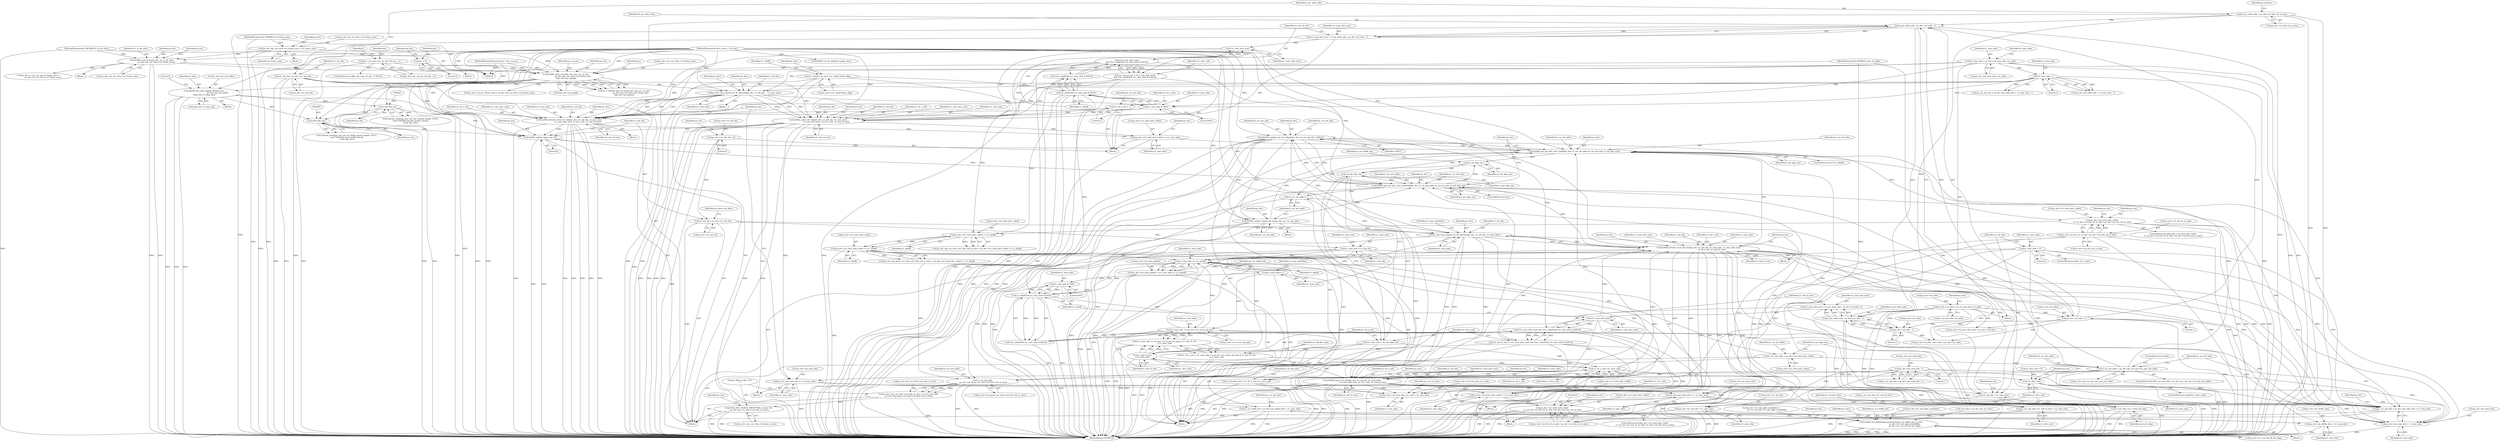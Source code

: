 digraph "0_Android_cc676ebd95247646e67907ccab150fb77a847335_0@API" {
"1001127" [label="(Call,ih264d_update_nnz_for_skipmb(ps_dec, ps_cur_mb_info, CAVLC))"];
"1001056" [label="(Call,ih264d_get_mb_info_cavlc_mbaff(ps_dec, i2_cur_mb_addr, ps_cur_mb_info, i2_mb_skip_run))"];
"1001252" [label="(Call,ih264d_decode_recon_tfr_nmb(ps_dec, u1_mb_idx, u1_num_mbs, u1_num_mbs_next,\n                                            u1_tfr_n_mb, u1_end_of_row))"];
"1001214" [label="(Call,ps_dec->pf_mvpred_ref_tfr_nby2mb(ps_dec, u1_mb_idx, u1_num_mbs))"];
"1001155" [label="(Call,ih264d_update_mbaff_left_nnz(ps_dec, ps_cur_mb_info))"];
"1001127" [label="(Call,ih264d_update_nnz_for_skipmb(ps_dec, ps_cur_mb_info, CAVLC))"];
"1001062" [label="(Call,ih264d_get_mb_info_cavlc_nonmbaff(ps_dec, i2_cur_mb_addr, ps_cur_mb_info, i2_mb_skip_run))"];
"1001238" [label="(Call,ih264d_parse_tfr_nmb(ps_dec, u1_mb_idx, u1_num_mbs,\n                                     u1_num_mbs_next, u1_tfr_n_mb, u1_end_of_row))"];
"1000130" [label="(MethodParameterIn,dec_struct_t * ps_dec)"];
"1001178" [label="(Call,!u1_num_mbs_next)"];
"1001166" [label="(Call,u1_num_mbs_next = i2_pic_wdin_mbs - ps_dec->u2_mbx - 1)"];
"1001168" [label="(Call,i2_pic_wdin_mbs - ps_dec->u2_mbx - 1)"];
"1000625" [label="(Call,i2_pic_wdin_mbs - ps_dec->u2_mbx - 1)"];
"1000150" [label="(Call,i2_pic_wdin_mbs = ps_dec->u2_frm_wd_in_mbs)"];
"1000627" [label="(Call,ps_dec->u2_mbx - 1)"];
"1000566" [label="(Call,ps_dec->u2_mbx = ps_cur_mb_info->u2_mbx)"];
"1001170" [label="(Call,ps_dec->u2_mbx - 1)"];
"1001203" [label="(Call,u1_tfr_n_mb || u1_slice_end)"];
"1001190" [label="(Call,u1_tfr_n_mb = (u1_num_mbs == ps_dec->u1_recon_mb_grp) || u1_end_of_row\n || u1_slice_end)"];
"1001192" [label="(Call,(u1_num_mbs == ps_dec->u1_recon_mb_grp) || u1_end_of_row\n || u1_slice_end)"];
"1001193" [label="(Call,u1_num_mbs == ps_dec->u1_recon_mb_grp)"];
"1001183" [label="(Call,u1_num_mbs & 0x01)"];
"1001160" [label="(Call,u1_num_mbs++)"];
"1001029" [label="(Call,u1_num_mbs >> u1_mbaff)"];
"1000971" [label="(Call,u1_num_mbs = u1_mb_idx)"];
"1000961" [label="(Call,u1_mb_idx = ps_dec->u1_mb_idx)"];
"1000685" [label="(Call,ps_dec->u1_mb_idx = 0)"];
"1001266" [label="(Call,u1_num_mbs = 0)"];
"1001181" [label="(Call,u1_mbaff && (u1_num_mbs & 0x01))"];
"1000638" [label="(Call,u1_mbaff && (u1_num_mbs & 0x01))"];
"1000189" [label="(Call,u1_mbaff = ps_slice->u1_mbaff_frame_flag)"];
"1000640" [label="(Call,u1_num_mbs & 0x01)"];
"1000515" [label="(Call,u1_num_mbs = ps_dec->u4_num_mbs_cur_nmb)"];
"1000612" [label="(Call,ps_dec->pf_mvpred_ref_tfr_nby2mb(ps_dec, u1_mb_idx,    u1_num_mbs))"];
"1000141" [label="(Call,u1_mb_idx = ps_dec->u1_mb_idx)"];
"1000529" [label="(Call,u1_num_mbs - 1)"];
"1000875" [label="(Call,ps_dec->u2_total_mbs_coded << u1_mbaff)"];
"1000835" [label="(Call,ps_dec->u2_total_mbs_coded << u1_mbaff)"];
"1000696" [label="(Call,ps_dec->u2_total_mbs_coded\n >= ps_dec->u2_frm_ht_in_mbs * ps_dec->u2_frm_wd_in_mbs)"];
"1000680" [label="(Call,ps_dec->u2_total_mbs_coded += u1_num_mbs)"];
"1000673" [label="(Call,ih264d_decode_recon_tfr_nmb(ps_dec, u1_mb_idx, u1_num_mbs,\n                            u1_num_mbs_next, u1_tfr_n_mb, u1_end_of_row))"];
"1000635" [label="(Call,!u1_num_mbs_next)"];
"1000623" [label="(Call,u1_num_mbs_next = i2_pic_wdin_mbs - ps_dec->u2_mbx - 1)"];
"1000646" [label="(Call,u1_tfr_n_mb = 1)"];
"1000632" [label="(Call,u1_end_of_row = (!u1_num_mbs_next)\n && (!(u1_mbaff && (u1_num_mbs & 0x01))))"];
"1000634" [label="(Call,(!u1_num_mbs_next)\n && (!(u1_mbaff && (u1_num_mbs & 0x01))))"];
"1000637" [label="(Call,!(u1_mbaff && (u1_num_mbs & 0x01)))"];
"1000659" [label="(Call,ih264d_parse_tfr_nmb(ps_dec, u1_mb_idx, u1_num_mbs,\n                            u1_num_mbs_next, u1_tfr_n_mb, u1_end_of_row))"];
"1000700" [label="(Call,ps_dec->u2_frm_ht_in_mbs * ps_dec->u2_frm_wd_in_mbs)"];
"1001198" [label="(Call,u1_end_of_row\n || u1_slice_end)"];
"1001175" [label="(Call,u1_end_of_row = (!u1_num_mbs_next) && (!(u1_mbaff && (u1_num_mbs & 0x01))))"];
"1001177" [label="(Call,(!u1_num_mbs_next) && (!(u1_mbaff && (u1_num_mbs & 0x01))))"];
"1001180" [label="(Call,!(u1_mbaff && (u1_num_mbs & 0x01)))"];
"1001186" [label="(Call,u1_slice_end = !i2_mb_skip_run)"];
"1001188" [label="(Call,!i2_mb_skip_run)"];
"1001143" [label="(Call,i2_mb_skip_run--)"];
"1000958" [label="(Call,ih264d_update_qp(ps_dec, 0))"];
"1000385" [label="(Call,ih264d_get_next_display_field(ps_dec,\n                                              ps_dec->ps_out_buffer,\n &(ps_dec->s_disp_op)))"];
"1000346" [label="(Call,ih264d_start_of_pic(ps_dec, poc, ps_cur_poc,\n                        ps_dec->ps_cur_slice->u2_frame_num,\n &ps_dec->ps_pps[j]))"];
"1000234" [label="(Call,ih264d_end_of_pic(ps_dec, u1_is_idr_slice,\n                ps_dec->ps_cur_slice->u2_frame_num))"];
"1000132" [label="(MethodParameterIn,UWORD8 u1_is_idr_slice)"];
"1000221" [label="(Call,ps_dec->ps_cur_slice->u2_frame_num = u2_frame_num)"];
"1000133" [label="(MethodParameterIn,UWORD16 u2_frame_num)"];
"1000288" [label="(Call,poc = ps_dec->ps_cur_pic->i4_poc + 2)"];
"1000257" [label="(Call,poc = 0)"];
"1000134" [label="(MethodParameterIn,pocstruct_t *ps_cur_poc)"];
"1000440" [label="(Call,(void *)ps_dec)"];
"1000484" [label="(Call,(void *)ps_dec)"];
"1001000" [label="(Call,i2_cur_mb_addr > ps_dec->ps_cur_sps->u2_max_mb_addr)"];
"1000986" [label="(Call,i2_cur_mb_addr = ps_dec->u2_total_mbs_coded)"];
"1001158" [label="(Call,i2_cur_mb_addr++)"];
"1001008" [label="(Call,ps_cur_mb_info = ps_dec->ps_nmb_info + u1_num_mbs)"];
"1001245" [label="(Call,ps_dec->ps_nmb_info +=  u1_num_mbs)"];
"1000666" [label="(Call,ps_dec->ps_nmb_info += u1_num_mbs)"];
"1000541" [label="(Call,ps_dec->ps_nmb_info - 1)"];
"1000991" [label="(Call,i2_mb_skip_run = num_mb_skip)"];
"1000131" [label="(MethodParameterIn,WORD32 num_mb_skip)"];
"1001269" [label="(Call,u1_mb_idx = u1_num_mbs)"];
"1000995" [label="(Call,!u1_slice_end)"];
"1001201" [label="(Call,u1_decode_nmb = u1_tfr_n_mb || u1_slice_end)"];
"1001206" [label="(Call,ps_cur_mb_info->u1_end_of_slice = u1_slice_end)"];
"1001010" [label="(Call,ps_dec->ps_nmb_info + u1_num_mbs)"];
"1001015" [label="(Call,ps_dec->u4_num_mbs_cur_nmb = u1_num_mbs)"];
"1001025" [label="(Call,ps_dec->u4_num_pmbair = (u1_num_mbs >> u1_mbaff))"];
"1001032" [label="(Call,ps_cur_deblk_mb = ps_dec->ps_deblk_mbn + u1_num_mbs)"];
"1001074" [label="(Call,ih264d_set_deblocking_parameters(ps_cur_deblk_mb, ps_slice,\n                                             ps_dec->u1_mb_ngbr_availablity,\n                                             ps_dec->u1_cur_mb_fld_dec_flag))"];
"1001034" [label="(Call,ps_dec->ps_deblk_mbn + u1_num_mbs)"];
"1001259" [label="(Call,ps_dec->u2_total_mbs_coded += u1_num_mbs)"];
"1001331" [label="(Call,ps_dec->u2_total_mbs_coded\n >= ps_dec->u2_frm_ht_in_mbs * ps_dec->u2_frm_wd_in_mbs)"];
"1001272" [label="(Call,ps_dec->u1_mb_idx = u1_num_mbs)"];
"1001288" [label="(Call,i2_cur_mb_addr\n - ps_dec->ps_parse_cur_slice->u4_first_mb_in_slice)"];
"1001282" [label="(Call,ps_dec->ps_cur_slice->u4_mbs_in_slice = i2_cur_mb_addr\n - ps_dec->ps_parse_cur_slice->u4_first_mb_in_slice)"];
"1001295" [label="(Call,H264_DEC_DEBUG_PRINT(\"Mbs in slice: %d\n\", ps_dec->ps_cur_slice->u4_mbs_in_slice))"];
"1000396" [label="(Literal,0)"];
"1000624" [label="(Identifier,u1_num_mbs_next)"];
"1000484" [label="(Call,(void *)ps_dec)"];
"1000142" [label="(Identifier,u1_mb_idx)"];
"1001187" [label="(Identifier,u1_slice_end)"];
"1000613" [label="(Identifier,ps_dec)"];
"1000692" [label="(Identifier,ps_dec)"];
"1001167" [label="(Identifier,u1_num_mbs_next)"];
"1000614" [label="(Identifier,u1_mb_idx)"];
"1001269" [label="(Call,u1_mb_idx = u1_num_mbs)"];
"1001332" [label="(Call,ps_dec->u2_total_mbs_coded)"];
"1001064" [label="(Identifier,i2_cur_mb_addr)"];
"1000875" [label="(Call,ps_dec->u2_total_mbs_coded << u1_mbaff)"];
"1001191" [label="(Identifier,u1_tfr_n_mb)"];
"1001033" [label="(Identifier,ps_cur_deblk_mb)"];
"1001271" [label="(Identifier,u1_num_mbs)"];
"1000719" [label="(Call,ps_dec->i2_prev_slice_mbx = ps_dec->u2_mbx)"];
"1000696" [label="(Call,ps_dec->u2_total_mbs_coded\n >= ps_dec->u2_frm_ht_in_mbs * ps_dec->u2_frm_wd_in_mbs)"];
"1001034" [label="(Call,ps_dec->ps_deblk_mbn + u1_num_mbs)"];
"1000514" [label="(Block,)"];
"1001253" [label="(Identifier,ps_dec)"];
"1001009" [label="(Identifier,ps_cur_mb_info)"];
"1001246" [label="(Call,ps_dec->ps_nmb_info)"];
"1001007" [label="(ControlStructure,break;)"];
"1001350" [label="(MethodReturn,WORD32)"];
"1001296" [label="(Literal,\"Mbs in slice: %d\n\")"];
"1000674" [label="(Identifier,ps_dec)"];
"1000717" [label="(Identifier,ps_dec)"];
"1000633" [label="(Identifier,u1_end_of_row)"];
"1000263" [label="(Identifier,ps_dec)"];
"1000678" [label="(Identifier,u1_tfr_n_mb)"];
"1001060" [label="(Identifier,i2_mb_skip_run)"];
"1001127" [label="(Call,ih264d_update_nnz_for_skipmb(ps_dec, ps_cur_mb_info, CAVLC))"];
"1001258" [label="(Identifier,u1_end_of_row)"];
"1001171" [label="(Call,ps_dec->u2_mbx)"];
"1001130" [label="(Identifier,CAVLC)"];
"1000695" [label="(ControlStructure,if(ps_dec->u2_total_mbs_coded\n >= ps_dec->u2_frm_ht_in_mbs * ps_dec->u2_frm_wd_in_mbs))"];
"1001244" [label="(Identifier,u1_end_of_row)"];
"1001266" [label="(Call,u1_num_mbs = 0)"];
"1001169" [label="(Identifier,i2_pic_wdin_mbs)"];
"1001054" [label="(ControlStructure,if (u1_mbaff))"];
"1000253" [label="(Block,)"];
"1000151" [label="(Identifier,i2_pic_wdin_mbs)"];
"1001143" [label="(Call,i2_mb_skip_run--)"];
"1001160" [label="(Call,u1_num_mbs++)"];
"1001349" [label="(Literal,0)"];
"1001256" [label="(Identifier,u1_num_mbs_next)"];
"1001032" [label="(Call,ps_cur_deblk_mb = ps_dec->ps_deblk_mbn + u1_num_mbs)"];
"1001240" [label="(Identifier,u1_mb_idx)"];
"1000642" [label="(Literal,0x01)"];
"1001010" [label="(Call,ps_dec->ps_nmb_info + u1_num_mbs)"];
"1000664" [label="(Identifier,u1_tfr_n_mb)"];
"1000611" [label="(Block,)"];
"1000701" [label="(Call,ps_dec->u2_frm_ht_in_mbs)"];
"1000529" [label="(Call,u1_num_mbs - 1)"];
"1001002" [label="(Call,ps_dec->ps_cur_sps->u2_max_mb_addr)"];
"1000681" [label="(Call,ps_dec->u2_total_mbs_coded)"];
"1000869" [label="(Call,ps_dec->ps_parse_cur_slice->u4_first_mb_in_slice = ps_dec->u2_total_mbs_coded << u1_mbaff)"];
"1000200" [label="(Identifier,ps_dec)"];
"1000667" [label="(Call,ps_dec->ps_nmb_info)"];
"1000348" [label="(Identifier,poc)"];
"1001289" [label="(Identifier,i2_cur_mb_addr)"];
"1001170" [label="(Call,ps_dec->u2_mbx - 1)"];
"1001268" [label="(Literal,0)"];
"1001175" [label="(Call,u1_end_of_row = (!u1_num_mbs_next) && (!(u1_mbaff && (u1_num_mbs & 0x01))))"];
"1000355" [label="(Call,&ps_dec->ps_pps[j])"];
"1001276" [label="(Identifier,u1_num_mbs)"];
"1000632" [label="(Call,u1_end_of_row = (!u1_num_mbs_next)\n && (!(u1_mbaff && (u1_num_mbs & 0x01))))"];
"1000290" [label="(Call,ps_dec->ps_cur_pic->i4_poc + 2)"];
"1001080" [label="(Call,ps_dec->u1_cur_mb_fld_dec_flag)"];
"1001029" [label="(Call,u1_num_mbs >> u1_mbaff)"];
"1000663" [label="(Identifier,u1_num_mbs_next)"];
"1000523" [label="(Call,ps_cur_mb_info = ps_dec->ps_nmb_info + u1_num_mbs - 1)"];
"1001168" [label="(Call,i2_pic_wdin_mbs - ps_dec->u2_mbx - 1)"];
"1001144" [label="(Identifier,i2_mb_skip_run)"];
"1001252" [label="(Call,ih264d_decode_recon_tfr_nmb(ps_dec, u1_mb_idx, u1_num_mbs, u1_num_mbs_next,\n                                            u1_tfr_n_mb, u1_end_of_row))"];
"1000677" [label="(Identifier,u1_num_mbs_next)"];
"1000521" [label="(Identifier,u1_num_mbs)"];
"1000130" [label="(MethodParameterIn,dec_struct_t * ps_dec)"];
"1000159" [label="(Identifier,ps_bitstrm)"];
"1001263" [label="(Identifier,u1_num_mbs)"];
"1000836" [label="(Call,ps_dec->u2_total_mbs_coded)"];
"1000640" [label="(Call,u1_num_mbs & 0x01)"];
"1000637" [label="(Call,!(u1_mbaff && (u1_num_mbs & 0x01)))"];
"1001242" [label="(Identifier,u1_num_mbs_next)"];
"1000687" [label="(Identifier,ps_dec)"];
"1001063" [label="(Identifier,ps_dec)"];
"1000570" [label="(Call,ps_cur_mb_info->u2_mbx)"];
"1001176" [label="(Identifier,u1_end_of_row)"];
"1000386" [label="(Identifier,ps_dec)"];
"1001014" [label="(Identifier,u1_num_mbs)"];
"1000541" [label="(Call,ps_dec->ps_nmb_info - 1)"];
"1000257" [label="(Call,poc = 0)"];
"1001188" [label="(Call,!i2_mb_skip_run)"];
"1001177" [label="(Call,(!u1_num_mbs_next) && (!(u1_mbaff && (u1_num_mbs & 0x01))))"];
"1001066" [label="(Identifier,i2_mb_skip_run)"];
"1000638" [label="(Call,u1_mbaff && (u1_num_mbs & 0x01))"];
"1000646" [label="(Call,u1_tfr_n_mb = 1)"];
"1001214" [label="(Call,ps_dec->pf_mvpred_ref_tfr_nby2mb(ps_dec, u1_mb_idx, u1_num_mbs))"];
"1000189" [label="(Call,u1_mbaff = ps_slice->u1_mbaff_frame_flag)"];
"1000567" [label="(Call,ps_dec->u2_mbx)"];
"1001041" [label="(Identifier,ps_cur_mb_info)"];
"1001304" [label="(Identifier,ps_dec)"];
"1000684" [label="(Identifier,u1_num_mbs)"];
"1001200" [label="(Identifier,u1_slice_end)"];
"1000515" [label="(Call,u1_num_mbs = ps_dec->u4_num_mbs_cur_nmb)"];
"1001201" [label="(Call,u1_decode_nmb = u1_tfr_n_mb || u1_slice_end)"];
"1001194" [label="(Identifier,u1_num_mbs)"];
"1000975" [label="(Identifier,u1_slice_end)"];
"1000350" [label="(Call,ps_dec->ps_cur_slice->u2_frame_num)"];
"1000344" [label="(Call,ret = ih264d_start_of_pic(ps_dec, poc, ps_cur_poc,\n                        ps_dec->ps_cur_slice->u2_frame_num,\n &ps_dec->ps_pps[j]))"];
"1000141" [label="(Call,u1_mb_idx = ps_dec->u1_mb_idx)"];
"1001270" [label="(Identifier,u1_mb_idx)"];
"1001189" [label="(Identifier,i2_mb_skip_run)"];
"1000673" [label="(Call,ih264d_decode_recon_tfr_nmb(ps_dec, u1_mb_idx, u1_num_mbs,\n                            u1_num_mbs_next, u1_tfr_n_mb, u1_end_of_row))"];
"1001163" [label="(Identifier,u1_num_mbsNby2)"];
"1001249" [label="(Identifier,u1_num_mbs)"];
"1000346" [label="(Call,ih264d_start_of_pic(ps_dec, poc, ps_cur_poc,\n                        ps_dec->ps_cur_slice->u2_frame_num,\n &ps_dec->ps_pps[j]))"];
"1001158" [label="(Call,i2_cur_mb_addr++)"];
"1000960" [label="(Literal,0)"];
"1001190" [label="(Call,u1_tfr_n_mb = (u1_num_mbs == ps_dec->u1_recon_mb_grp) || u1_end_of_row\n || u1_slice_end)"];
"1000999" [label="(ControlStructure,if(i2_cur_mb_addr > ps_dec->ps_cur_sps->u2_max_mb_addr))"];
"1000670" [label="(Identifier,u1_num_mbs)"];
"1000685" [label="(Call,ps_dec->u1_mb_idx = 0)"];
"1000134" [label="(MethodParameterIn,pocstruct_t *ps_cur_poc)"];
"1000298" [label="(Identifier,j)"];
"1000220" [label="(Block,)"];
"1000639" [label="(Identifier,u1_mbaff)"];
"1000575" [label="(Identifier,ps_dec)"];
"1001129" [label="(Identifier,ps_cur_mb_info)"];
"1000132" [label="(MethodParameterIn,UWORD8 u1_is_idr_slice)"];
"1000662" [label="(Identifier,u1_num_mbs)"];
"1001316" [label="(Call,ps_dec->i2_prev_slice_mbx = ps_dec->u2_mbx)"];
"1000191" [label="(Call,ps_slice->u1_mbaff_frame_flag)"];
"1001179" [label="(Identifier,u1_num_mbs_next)"];
"1001022" [label="(Identifier,ps_cur_mb_info)"];
"1001159" [label="(Identifier,i2_cur_mb_addr)"];
"1000994" [label="(ControlStructure,while(!u1_slice_end))"];
"1000237" [label="(Call,ps_dec->ps_cur_slice->u2_frame_num)"];
"1000993" [label="(Identifier,num_mb_skip)"];
"1000704" [label="(Call,ps_dec->u2_frm_wd_in_mbs)"];
"1000545" [label="(Literal,1)"];
"1000660" [label="(Identifier,ps_dec)"];
"1000349" [label="(Identifier,ps_cur_poc)"];
"1001237" [label="(Block,)"];
"1001185" [label="(Literal,0x01)"];
"1000231" [label="(Identifier,ps_dec)"];
"1000995" [label="(Call,!u1_slice_end)"];
"1000390" [label="(Call,&(ps_dec->s_disp_op))"];
"1001330" [label="(ControlStructure,if(ps_dec->u2_total_mbs_coded\n >= ps_dec->u2_frm_ht_in_mbs * ps_dec->u2_frm_wd_in_mbs))"];
"1000476" [label="(Call,ithread_create(ps_dec->pv_bs_deblk_thread_handle, NULL,\n (void *)ih264d_recon_deblk_thread,\n (void *)ps_dec))"];
"1000190" [label="(Identifier,u1_mbaff)"];
"1001059" [label="(Identifier,ps_cur_mb_info)"];
"1001254" [label="(Identifier,u1_mb_idx)"];
"1000618" [label="(Identifier,ps_dec)"];
"1001161" [label="(Identifier,u1_num_mbs)"];
"1001058" [label="(Identifier,i2_cur_mb_addr)"];
"1000628" [label="(Call,ps_dec->u2_mbx)"];
"1001183" [label="(Call,u1_num_mbs & 0x01)"];
"1000131" [label="(MethodParameterIn,WORD32 num_mb_skip)"];
"1001157" [label="(Identifier,ps_cur_mb_info)"];
"1000651" [label="(Identifier,ps_cur_mb_info)"];
"1000986" [label="(Call,i2_cur_mb_addr = ps_dec->u2_total_mbs_coded)"];
"1001265" [label="(Identifier,u1_tfr_n_mb)"];
"1001247" [label="(Identifier,ps_dec)"];
"1001035" [label="(Call,ps_dec->ps_deblk_mbn)"];
"1000288" [label="(Call,poc = ps_dec->ps_cur_pic->i4_poc + 2)"];
"1001215" [label="(Identifier,ps_dec)"];
"1001208" [label="(Identifier,ps_cur_mb_info)"];
"1000686" [label="(Call,ps_dec->u1_mb_idx)"];
"1000676" [label="(Identifier,u1_num_mbs)"];
"1001181" [label="(Call,u1_mbaff && (u1_num_mbs & 0x01))"];
"1000641" [label="(Identifier,u1_num_mbs)"];
"1000668" [label="(Identifier,ps_dec)"];
"1000282" [label="(ControlStructure,if(ps_dec->ps_cur_pic != NULL))"];
"1001283" [label="(Call,ps_dec->ps_cur_slice->u4_mbs_in_slice)"];
"1001073" [label="(Block,)"];
"1000839" [label="(Identifier,u1_mbaff)"];
"1000879" [label="(Identifier,u1_mbaff)"];
"1000258" [label="(Identifier,poc)"];
"1000150" [label="(Call,i2_pic_wdin_mbs = ps_dec->u2_frm_wd_in_mbs)"];
"1000967" [label="(Identifier,ps_parse_mb_data)"];
"1001065" [label="(Identifier,ps_cur_mb_info)"];
"1000992" [label="(Identifier,i2_mb_skip_run)"];
"1001017" [label="(Identifier,ps_dec)"];
"1001192" [label="(Call,(u1_num_mbs == ps_dec->u1_recon_mb_grp) || u1_end_of_row\n || u1_slice_end)"];
"1000486" [label="(Identifier,ps_dec)"];
"1001016" [label="(Call,ps_dec->u4_num_mbs_cur_nmb)"];
"1001085" [label="(Identifier,ps_dec)"];
"1000236" [label="(Identifier,u1_is_idr_slice)"];
"1000971" [label="(Call,u1_num_mbs = u1_mb_idx)"];
"1000385" [label="(Call,ih264d_get_next_display_field(ps_dec,\n                                              ps_dec->ps_out_buffer,\n &(ps_dec->s_disp_op)))"];
"1000963" [label="(Call,ps_dec->u1_mb_idx)"];
"1000661" [label="(Identifier,u1_mb_idx)"];
"1001216" [label="(Identifier,u1_mb_idx)"];
"1000516" [label="(Identifier,u1_num_mbs)"];
"1001203" [label="(Call,u1_tfr_n_mb || u1_slice_end)"];
"1001074" [label="(Call,ih264d_set_deblocking_parameters(ps_cur_deblk_mb, ps_slice,\n                                             ps_dec->u1_mb_ngbr_availablity,\n                                             ps_dec->u1_cur_mb_fld_dec_flag))"];
"1001259" [label="(Call,ps_dec->u2_total_mbs_coded += u1_num_mbs)"];
"1001062" [label="(Call,ih264d_get_mb_info_cavlc_nonmbaff(ps_dec, i2_cur_mb_addr, ps_cur_mb_info, i2_mb_skip_run))"];
"1001261" [label="(Identifier,ps_dec)"];
"1001206" [label="(Call,ps_cur_mb_info->u1_end_of_slice = u1_slice_end)"];
"1001015" [label="(Call,ps_dec->u4_num_mbs_cur_nmb = u1_num_mbs)"];
"1001264" [label="(ControlStructure,if(u1_tfr_n_mb))"];
"1000991" [label="(Call,i2_mb_skip_run = num_mb_skip)"];
"1001008" [label="(Call,ps_cur_mb_info = ps_dec->ps_nmb_info + u1_num_mbs)"];
"1001207" [label="(Call,ps_cur_mb_info->u1_end_of_slice)"];
"1000961" [label="(Call,u1_mb_idx = ps_dec->u1_mb_idx)"];
"1001076" [label="(Identifier,ps_slice)"];
"1000234" [label="(Call,ih264d_end_of_pic(ps_dec, u1_is_idr_slice,\n                ps_dec->ps_cur_slice->u2_frame_num))"];
"1000988" [label="(Call,ps_dec->u2_total_mbs_coded)"];
"1000666" [label="(Call,ps_dec->ps_nmb_info += u1_num_mbs)"];
"1000635" [label="(Call,!u1_num_mbs_next)"];
"1001001" [label="(Identifier,i2_cur_mb_addr)"];
"1001182" [label="(Identifier,u1_mbaff)"];
"1001038" [label="(Identifier,u1_num_mbs)"];
"1000860" [label="(Call,ps_dec->u2_prv_frame_num = ps_dec->ps_cur_slice->u2_frame_num)"];
"1000634" [label="(Call,(!u1_num_mbs_next)\n && (!(u1_mbaff && (u1_num_mbs & 0x01))))"];
"1000387" [label="(Call,ps_dec->ps_out_buffer)"];
"1000539" [label="(Call,ps_cur_mb_info = ps_dec->ps_nmb_info - 1)"];
"1001166" [label="(Call,u1_num_mbs_next = i2_pic_wdin_mbs - ps_dec->u2_mbx - 1)"];
"1000598" [label="(Block,)"];
"1000973" [label="(Identifier,u1_mb_idx)"];
"1001345" [label="(Identifier,ps_dec)"];
"1000835" [label="(Call,ps_dec->u2_total_mbs_coded << u1_mbaff)"];
"1000347" [label="(Identifier,ps_dec)"];
"1001274" [label="(Identifier,ps_dec)"];
"1000530" [label="(Identifier,u1_num_mbs)"];
"1000648" [label="(Literal,1)"];
"1000665" [label="(Identifier,u1_end_of_row)"];
"1001030" [label="(Identifier,u1_num_mbs)"];
"1000659" [label="(Call,ih264d_parse_tfr_nmb(ps_dec, u1_mb_idx, u1_num_mbs,\n                            u1_num_mbs_next, u1_tfr_n_mb, u1_end_of_row))"];
"1000974" [label="(Call,u1_slice_end = 0)"];
"1000679" [label="(Identifier,u1_end_of_row)"];
"1000876" [label="(Call,ps_dec->u2_total_mbs_coded)"];
"1001331" [label="(Call,ps_dec->u2_total_mbs_coded\n >= ps_dec->u2_frm_ht_in_mbs * ps_dec->u2_frm_wd_in_mbs)"];
"1001156" [label="(Identifier,ps_dec)"];
"1001128" [label="(Identifier,ps_dec)"];
"1001241" [label="(Identifier,u1_num_mbs)"];
"1001198" [label="(Call,u1_end_of_row\n || u1_slice_end)"];
"1001297" [label="(Call,ps_dec->ps_cur_slice->u4_mbs_in_slice)"];
"1001180" [label="(Call,!(u1_mbaff && (u1_num_mbs & 0x01)))"];
"1000227" [label="(Identifier,u2_frame_num)"];
"1000136" [label="(Block,)"];
"1000440" [label="(Call,(void *)ps_dec)"];
"1000675" [label="(Identifier,u1_mb_idx)"];
"1000636" [label="(Identifier,u1_num_mbs_next)"];
"1000517" [label="(Call,ps_dec->u4_num_mbs_cur_nmb)"];
"1000133" [label="(MethodParameterIn,UWORD16 u2_frame_num)"];
"1001075" [label="(Identifier,ps_cur_deblk_mb)"];
"1001335" [label="(Call,ps_dec->u2_frm_ht_in_mbs * ps_dec->u2_frm_wd_in_mbs)"];
"1001219" [label="(Identifier,u1_num_mbsNby2)"];
"1001031" [label="(Identifier,u1_mbaff)"];
"1000996" [label="(Identifier,u1_slice_end)"];
"1001077" [label="(Call,ps_dec->u1_mb_ngbr_availablity)"];
"1000625" [label="(Call,i2_pic_wdin_mbs - ps_dec->u2_mbx - 1)"];
"1001000" [label="(Call,i2_cur_mb_addr > ps_dec->ps_cur_sps->u2_max_mb_addr)"];
"1001154" [label="(Block,)"];
"1000205" [label="(Call,ih264d_err_pic_dispbuf_mgr(ps_dec))"];
"1001243" [label="(Identifier,u1_tfr_n_mb)"];
"1001257" [label="(Identifier,u1_tfr_n_mb)"];
"1000697" [label="(Call,ps_dec->u2_total_mbs_coded)"];
"1000566" [label="(Call,ps_dec->u2_mbx = ps_cur_mb_info->u2_mbx)"];
"1000710" [label="(Identifier,ps_dec)"];
"1001193" [label="(Call,u1_num_mbs == ps_dec->u1_recon_mb_grp)"];
"1001204" [label="(Identifier,u1_tfr_n_mb)"];
"1000235" [label="(Identifier,ps_dec)"];
"1001011" [label="(Call,ps_dec->ps_nmb_info)"];
"1000672" [label="(Block,)"];
"1001295" [label="(Call,H264_DEC_DEBUG_PRINT(\"Mbs in slice: %d\n\", ps_dec->ps_cur_slice->u4_mbs_in_slice))"];
"1000959" [label="(Identifier,ps_dec)"];
"1001134" [label="(Identifier,ps_cur_mb_info)"];
"1000658" [label="(Block,)"];
"1000987" [label="(Identifier,i2_cur_mb_addr)"];
"1001147" [label="(Identifier,ps_cur_deblk_mb)"];
"1001026" [label="(Call,ps_dec->u4_num_pmbair)"];
"1000962" [label="(Identifier,u1_mb_idx)"];
"1000644" [label="(Identifier,u1_slice_end)"];
"1001025" [label="(Call,ps_dec->u4_num_pmbair = (u1_num_mbs >> u1_mbaff))"];
"1000615" [label="(Identifier,u1_num_mbs)"];
"1000700" [label="(Call,ps_dec->u2_frm_ht_in_mbs * ps_dec->u2_frm_wd_in_mbs)"];
"1001195" [label="(Call,ps_dec->u1_recon_mb_grp)"];
"1000259" [label="(Literal,0)"];
"1001272" [label="(Call,ps_dec->u1_mb_idx = u1_num_mbs)"];
"1001205" [label="(Identifier,u1_slice_end)"];
"1000242" [label="(Call,ps_dec->s_cur_pic_poc.u2_frame_num =\n                ps_dec->ps_cur_slice->u2_frame_num)"];
"1001282" [label="(Call,ps_dec->ps_cur_slice->u4_mbs_in_slice = i2_cur_mb_addr\n - ps_dec->ps_parse_cur_slice->u4_first_mb_in_slice)"];
"1001251" [label="(Block,)"];
"1000627" [label="(Call,ps_dec->u2_mbx - 1)"];
"1001279" [label="(Identifier,ps_dec)"];
"1000233" [label="(Block,)"];
"1000222" [label="(Call,ps_dec->ps_cur_slice->u2_frame_num)"];
"1001245" [label="(Call,ps_dec->ps_nmb_info +=  u1_num_mbs)"];
"1001057" [label="(Identifier,ps_dec)"];
"1000442" [label="(Identifier,ps_dec)"];
"1000542" [label="(Call,ps_dec->ps_nmb_info)"];
"1001210" [label="(Identifier,u1_slice_end)"];
"1000152" [label="(Call,ps_dec->u2_frm_wd_in_mbs)"];
"1001217" [label="(Identifier,u1_num_mbs)"];
"1001238" [label="(Call,ih264d_parse_tfr_nmb(ps_dec, u1_mb_idx, u1_num_mbs,\n                                     u1_num_mbs_next, u1_tfr_n_mb, u1_end_of_row))"];
"1001061" [label="(ControlStructure,else)"];
"1000612" [label="(Call,ps_dec->pf_mvpred_ref_tfr_nby2mb(ps_dec, u1_mb_idx,    u1_num_mbs))"];
"1000143" [label="(Call,ps_dec->u1_mb_idx)"];
"1000432" [label="(Call,ithread_create(ps_dec->pv_dec_thread_handle, NULL,\n (void *)ih264d_decode_picture_thread,\n (void *)ps_dec))"];
"1001260" [label="(Call,ps_dec->u2_total_mbs_coded)"];
"1000631" [label="(Literal,1)"];
"1000682" [label="(Identifier,ps_dec)"];
"1001199" [label="(Identifier,u1_end_of_row)"];
"1001174" [label="(Literal,1)"];
"1001155" [label="(Call,ih264d_update_mbaff_left_nnz(ps_dec, ps_cur_mb_info))"];
"1000972" [label="(Identifier,u1_num_mbs)"];
"1000829" [label="(Call,ps_dec->ps_cur_slice->u2_first_mb_in_slice = ps_dec->u2_total_mbs_coded << u1_mbaff)"];
"1001255" [label="(Identifier,u1_num_mbs)"];
"1000164" [label="(Call,* ps_slice = ps_dec->ps_cur_slice)"];
"1001273" [label="(Call,ps_dec->u1_mb_idx)"];
"1000626" [label="(Identifier,i2_pic_wdin_mbs)"];
"1001186" [label="(Call,u1_slice_end = !i2_mb_skip_run)"];
"1001239" [label="(Identifier,ps_dec)"];
"1000289" [label="(Identifier,poc)"];
"1000623" [label="(Call,u1_num_mbs_next = i2_pic_wdin_mbs - ps_dec->u2_mbx - 1)"];
"1001212" [label="(Identifier,u1_decode_nmb)"];
"1000997" [label="(Block,)"];
"1000531" [label="(Literal,1)"];
"1000680" [label="(Call,ps_dec->u2_total_mbs_coded += u1_num_mbs)"];
"1000384" [label="(Block,)"];
"1001178" [label="(Call,!u1_num_mbs_next)"];
"1001290" [label="(Call,ps_dec->ps_parse_cur_slice->u4_first_mb_in_slice)"];
"1001070" [label="(Identifier,ps_dec)"];
"1001288" [label="(Call,i2_cur_mb_addr\n - ps_dec->ps_parse_cur_slice->u4_first_mb_in_slice)"];
"1000958" [label="(Call,ih264d_update_qp(ps_dec, 0))"];
"1000525" [label="(Call,ps_dec->ps_nmb_info + u1_num_mbs - 1)"];
"1000647" [label="(Identifier,u1_tfr_n_mb)"];
"1000221" [label="(Call,ps_dec->ps_cur_slice->u2_frame_num = u2_frame_num)"];
"1000573" [label="(Call,ps_dec->u1_mb_ngbr_availablity =\n                    ps_cur_mb_info->u1_mb_ngbr_availablity)"];
"1000689" [label="(Literal,0)"];
"1001056" [label="(Call,ih264d_get_mb_info_cavlc_mbaff(ps_dec, i2_cur_mb_addr, ps_cur_mb_info, i2_mb_skip_run))"];
"1001019" [label="(Identifier,u1_num_mbs)"];
"1001213" [label="(Block,)"];
"1001184" [label="(Identifier,u1_num_mbs)"];
"1001267" [label="(Identifier,u1_num_mbs)"];
"1000245" [label="(Identifier,ps_dec)"];
"1001202" [label="(Identifier,u1_decode_nmb)"];
"1001127" -> "1000997"  [label="AST: "];
"1001127" -> "1001130"  [label="CFG: "];
"1001128" -> "1001127"  [label="AST: "];
"1001129" -> "1001127"  [label="AST: "];
"1001130" -> "1001127"  [label="AST: "];
"1001134" -> "1001127"  [label="CFG: "];
"1001127" -> "1001350"  [label="DDG: "];
"1001127" -> "1001350"  [label="DDG: "];
"1001127" -> "1001350"  [label="DDG: "];
"1001127" -> "1001350"  [label="DDG: "];
"1001127" -> "1001056"  [label="DDG: "];
"1001127" -> "1001062"  [label="DDG: "];
"1001056" -> "1001127"  [label="DDG: "];
"1001056" -> "1001127"  [label="DDG: "];
"1001062" -> "1001127"  [label="DDG: "];
"1001062" -> "1001127"  [label="DDG: "];
"1000130" -> "1001127"  [label="DDG: "];
"1001127" -> "1001155"  [label="DDG: "];
"1001127" -> "1001155"  [label="DDG: "];
"1001127" -> "1001214"  [label="DDG: "];
"1001056" -> "1001054"  [label="AST: "];
"1001056" -> "1001060"  [label="CFG: "];
"1001057" -> "1001056"  [label="AST: "];
"1001058" -> "1001056"  [label="AST: "];
"1001059" -> "1001056"  [label="AST: "];
"1001060" -> "1001056"  [label="AST: "];
"1001070" -> "1001056"  [label="CFG: "];
"1001056" -> "1001350"  [label="DDG: "];
"1001252" -> "1001056"  [label="DDG: "];
"1001155" -> "1001056"  [label="DDG: "];
"1001238" -> "1001056"  [label="DDG: "];
"1000958" -> "1001056"  [label="DDG: "];
"1000130" -> "1001056"  [label="DDG: "];
"1001000" -> "1001056"  [label="DDG: "];
"1001008" -> "1001056"  [label="DDG: "];
"1001188" -> "1001056"  [label="DDG: "];
"1000991" -> "1001056"  [label="DDG: "];
"1001056" -> "1001143"  [label="DDG: "];
"1001056" -> "1001158"  [label="DDG: "];
"1001252" -> "1001251"  [label="AST: "];
"1001252" -> "1001258"  [label="CFG: "];
"1001253" -> "1001252"  [label="AST: "];
"1001254" -> "1001252"  [label="AST: "];
"1001255" -> "1001252"  [label="AST: "];
"1001256" -> "1001252"  [label="AST: "];
"1001257" -> "1001252"  [label="AST: "];
"1001258" -> "1001252"  [label="AST: "];
"1001261" -> "1001252"  [label="CFG: "];
"1001252" -> "1001350"  [label="DDG: "];
"1001252" -> "1001350"  [label="DDG: "];
"1001252" -> "1001350"  [label="DDG: "];
"1001252" -> "1001350"  [label="DDG: "];
"1001252" -> "1001350"  [label="DDG: "];
"1001252" -> "1001008"  [label="DDG: "];
"1001252" -> "1001010"  [label="DDG: "];
"1001252" -> "1001015"  [label="DDG: "];
"1001252" -> "1001029"  [label="DDG: "];
"1001252" -> "1001062"  [label="DDG: "];
"1001214" -> "1001252"  [label="DDG: "];
"1001214" -> "1001252"  [label="DDG: "];
"1001214" -> "1001252"  [label="DDG: "];
"1000130" -> "1001252"  [label="DDG: "];
"1001178" -> "1001252"  [label="DDG: "];
"1001203" -> "1001252"  [label="DDG: "];
"1001198" -> "1001252"  [label="DDG: "];
"1001175" -> "1001252"  [label="DDG: "];
"1001252" -> "1001259"  [label="DDG: "];
"1001252" -> "1001269"  [label="DDG: "];
"1001252" -> "1001272"  [label="DDG: "];
"1001214" -> "1001213"  [label="AST: "];
"1001214" -> "1001217"  [label="CFG: "];
"1001215" -> "1001214"  [label="AST: "];
"1001216" -> "1001214"  [label="AST: "];
"1001217" -> "1001214"  [label="AST: "];
"1001219" -> "1001214"  [label="CFG: "];
"1001214" -> "1001350"  [label="DDG: "];
"1001155" -> "1001214"  [label="DDG: "];
"1000130" -> "1001214"  [label="DDG: "];
"1001269" -> "1001214"  [label="DDG: "];
"1000961" -> "1001214"  [label="DDG: "];
"1001193" -> "1001214"  [label="DDG: "];
"1001214" -> "1001238"  [label="DDG: "];
"1001214" -> "1001238"  [label="DDG: "];
"1001214" -> "1001238"  [label="DDG: "];
"1001155" -> "1001154"  [label="AST: "];
"1001155" -> "1001157"  [label="CFG: "];
"1001156" -> "1001155"  [label="AST: "];
"1001157" -> "1001155"  [label="AST: "];
"1001159" -> "1001155"  [label="CFG: "];
"1001155" -> "1001350"  [label="DDG: "];
"1001155" -> "1001350"  [label="DDG: "];
"1001155" -> "1001350"  [label="DDG: "];
"1001155" -> "1001062"  [label="DDG: "];
"1000130" -> "1001155"  [label="DDG: "];
"1001062" -> "1001061"  [label="AST: "];
"1001062" -> "1001066"  [label="CFG: "];
"1001063" -> "1001062"  [label="AST: "];
"1001064" -> "1001062"  [label="AST: "];
"1001065" -> "1001062"  [label="AST: "];
"1001066" -> "1001062"  [label="AST: "];
"1001070" -> "1001062"  [label="CFG: "];
"1001062" -> "1001350"  [label="DDG: "];
"1001238" -> "1001062"  [label="DDG: "];
"1000958" -> "1001062"  [label="DDG: "];
"1000130" -> "1001062"  [label="DDG: "];
"1001000" -> "1001062"  [label="DDG: "];
"1001008" -> "1001062"  [label="DDG: "];
"1001188" -> "1001062"  [label="DDG: "];
"1000991" -> "1001062"  [label="DDG: "];
"1001062" -> "1001143"  [label="DDG: "];
"1001062" -> "1001158"  [label="DDG: "];
"1001238" -> "1001237"  [label="AST: "];
"1001238" -> "1001244"  [label="CFG: "];
"1001239" -> "1001238"  [label="AST: "];
"1001240" -> "1001238"  [label="AST: "];
"1001241" -> "1001238"  [label="AST: "];
"1001242" -> "1001238"  [label="AST: "];
"1001243" -> "1001238"  [label="AST: "];
"1001244" -> "1001238"  [label="AST: "];
"1001247" -> "1001238"  [label="CFG: "];
"1001238" -> "1001350"  [label="DDG: "];
"1001238" -> "1001350"  [label="DDG: "];
"1001238" -> "1001350"  [label="DDG: "];
"1001238" -> "1001350"  [label="DDG: "];
"1001238" -> "1001350"  [label="DDG: "];
"1001238" -> "1001008"  [label="DDG: "];
"1001238" -> "1001010"  [label="DDG: "];
"1001238" -> "1001015"  [label="DDG: "];
"1001238" -> "1001029"  [label="DDG: "];
"1000130" -> "1001238"  [label="DDG: "];
"1001178" -> "1001238"  [label="DDG: "];
"1001203" -> "1001238"  [label="DDG: "];
"1001198" -> "1001238"  [label="DDG: "];
"1001175" -> "1001238"  [label="DDG: "];
"1001238" -> "1001245"  [label="DDG: "];
"1001238" -> "1001259"  [label="DDG: "];
"1001238" -> "1001269"  [label="DDG: "];
"1001238" -> "1001272"  [label="DDG: "];
"1000130" -> "1000129"  [label="AST: "];
"1000130" -> "1001350"  [label="DDG: "];
"1000130" -> "1000205"  [label="DDG: "];
"1000130" -> "1000234"  [label="DDG: "];
"1000130" -> "1000346"  [label="DDG: "];
"1000130" -> "1000385"  [label="DDG: "];
"1000130" -> "1000440"  [label="DDG: "];
"1000130" -> "1000484"  [label="DDG: "];
"1000130" -> "1000612"  [label="DDG: "];
"1000130" -> "1000659"  [label="DDG: "];
"1000130" -> "1000673"  [label="DDG: "];
"1000130" -> "1000958"  [label="DDG: "];
"1001178" -> "1001177"  [label="AST: "];
"1001178" -> "1001179"  [label="CFG: "];
"1001179" -> "1001178"  [label="AST: "];
"1001182" -> "1001178"  [label="CFG: "];
"1001177" -> "1001178"  [label="CFG: "];
"1001178" -> "1001350"  [label="DDG: "];
"1001178" -> "1001177"  [label="DDG: "];
"1001166" -> "1001178"  [label="DDG: "];
"1001166" -> "1000997"  [label="AST: "];
"1001166" -> "1001168"  [label="CFG: "];
"1001167" -> "1001166"  [label="AST: "];
"1001168" -> "1001166"  [label="AST: "];
"1001176" -> "1001166"  [label="CFG: "];
"1001166" -> "1001350"  [label="DDG: "];
"1001168" -> "1001166"  [label="DDG: "];
"1001168" -> "1001166"  [label="DDG: "];
"1001168" -> "1001170"  [label="CFG: "];
"1001169" -> "1001168"  [label="AST: "];
"1001170" -> "1001168"  [label="AST: "];
"1001168" -> "1001350"  [label="DDG: "];
"1001168" -> "1001350"  [label="DDG: "];
"1000625" -> "1001168"  [label="DDG: "];
"1000150" -> "1001168"  [label="DDG: "];
"1001170" -> "1001168"  [label="DDG: "];
"1001170" -> "1001168"  [label="DDG: "];
"1000625" -> "1000623"  [label="AST: "];
"1000625" -> "1000627"  [label="CFG: "];
"1000626" -> "1000625"  [label="AST: "];
"1000627" -> "1000625"  [label="AST: "];
"1000623" -> "1000625"  [label="CFG: "];
"1000625" -> "1001350"  [label="DDG: "];
"1000625" -> "1001350"  [label="DDG: "];
"1000625" -> "1000623"  [label="DDG: "];
"1000625" -> "1000623"  [label="DDG: "];
"1000150" -> "1000625"  [label="DDG: "];
"1000627" -> "1000625"  [label="DDG: "];
"1000627" -> "1000625"  [label="DDG: "];
"1000150" -> "1000136"  [label="AST: "];
"1000150" -> "1000152"  [label="CFG: "];
"1000151" -> "1000150"  [label="AST: "];
"1000152" -> "1000150"  [label="AST: "];
"1000159" -> "1000150"  [label="CFG: "];
"1000150" -> "1001350"  [label="DDG: "];
"1000150" -> "1001350"  [label="DDG: "];
"1000627" -> "1000631"  [label="CFG: "];
"1000628" -> "1000627"  [label="AST: "];
"1000631" -> "1000627"  [label="AST: "];
"1000627" -> "1001350"  [label="DDG: "];
"1000566" -> "1000627"  [label="DDG: "];
"1000627" -> "1000719"  [label="DDG: "];
"1000627" -> "1001170"  [label="DDG: "];
"1000627" -> "1001316"  [label="DDG: "];
"1000566" -> "1000514"  [label="AST: "];
"1000566" -> "1000570"  [label="CFG: "];
"1000567" -> "1000566"  [label="AST: "];
"1000570" -> "1000566"  [label="AST: "];
"1000575" -> "1000566"  [label="CFG: "];
"1000566" -> "1001350"  [label="DDG: "];
"1000566" -> "1001350"  [label="DDG: "];
"1000566" -> "1000719"  [label="DDG: "];
"1000566" -> "1001170"  [label="DDG: "];
"1000566" -> "1001316"  [label="DDG: "];
"1001170" -> "1001174"  [label="CFG: "];
"1001171" -> "1001170"  [label="AST: "];
"1001174" -> "1001170"  [label="AST: "];
"1001170" -> "1001316"  [label="DDG: "];
"1001203" -> "1001201"  [label="AST: "];
"1001203" -> "1001204"  [label="CFG: "];
"1001203" -> "1001205"  [label="CFG: "];
"1001204" -> "1001203"  [label="AST: "];
"1001205" -> "1001203"  [label="AST: "];
"1001201" -> "1001203"  [label="CFG: "];
"1001203" -> "1001350"  [label="DDG: "];
"1001203" -> "1000995"  [label="DDG: "];
"1001203" -> "1001201"  [label="DDG: "];
"1001203" -> "1001201"  [label="DDG: "];
"1001190" -> "1001203"  [label="DDG: "];
"1001198" -> "1001203"  [label="DDG: "];
"1001186" -> "1001203"  [label="DDG: "];
"1001203" -> "1001206"  [label="DDG: "];
"1001190" -> "1000997"  [label="AST: "];
"1001190" -> "1001192"  [label="CFG: "];
"1001191" -> "1001190"  [label="AST: "];
"1001192" -> "1001190"  [label="AST: "];
"1001202" -> "1001190"  [label="CFG: "];
"1001190" -> "1001350"  [label="DDG: "];
"1001192" -> "1001190"  [label="DDG: "];
"1001192" -> "1001190"  [label="DDG: "];
"1001192" -> "1001193"  [label="CFG: "];
"1001192" -> "1001198"  [label="CFG: "];
"1001193" -> "1001192"  [label="AST: "];
"1001198" -> "1001192"  [label="AST: "];
"1001192" -> "1001350"  [label="DDG: "];
"1001192" -> "1001350"  [label="DDG: "];
"1001193" -> "1001192"  [label="DDG: "];
"1001193" -> "1001192"  [label="DDG: "];
"1001198" -> "1001192"  [label="DDG: "];
"1001198" -> "1001192"  [label="DDG: "];
"1001193" -> "1001195"  [label="CFG: "];
"1001194" -> "1001193"  [label="AST: "];
"1001195" -> "1001193"  [label="AST: "];
"1001199" -> "1001193"  [label="CFG: "];
"1001193" -> "1001350"  [label="DDG: "];
"1001193" -> "1001350"  [label="DDG: "];
"1001193" -> "1001008"  [label="DDG: "];
"1001193" -> "1001010"  [label="DDG: "];
"1001193" -> "1001015"  [label="DDG: "];
"1001193" -> "1001029"  [label="DDG: "];
"1001183" -> "1001193"  [label="DDG: "];
"1001160" -> "1001193"  [label="DDG: "];
"1001183" -> "1001181"  [label="AST: "];
"1001183" -> "1001185"  [label="CFG: "];
"1001184" -> "1001183"  [label="AST: "];
"1001185" -> "1001183"  [label="AST: "];
"1001181" -> "1001183"  [label="CFG: "];
"1001183" -> "1001181"  [label="DDG: "];
"1001183" -> "1001181"  [label="DDG: "];
"1001160" -> "1001183"  [label="DDG: "];
"1001160" -> "1000997"  [label="AST: "];
"1001160" -> "1001161"  [label="CFG: "];
"1001161" -> "1001160"  [label="AST: "];
"1001163" -> "1001160"  [label="CFG: "];
"1001029" -> "1001160"  [label="DDG: "];
"1001029" -> "1001025"  [label="AST: "];
"1001029" -> "1001031"  [label="CFG: "];
"1001030" -> "1001029"  [label="AST: "];
"1001031" -> "1001029"  [label="AST: "];
"1001025" -> "1001029"  [label="CFG: "];
"1001029" -> "1001350"  [label="DDG: "];
"1001029" -> "1001025"  [label="DDG: "];
"1001029" -> "1001025"  [label="DDG: "];
"1000971" -> "1001029"  [label="DDG: "];
"1001266" -> "1001029"  [label="DDG: "];
"1001181" -> "1001029"  [label="DDG: "];
"1000875" -> "1001029"  [label="DDG: "];
"1001029" -> "1001032"  [label="DDG: "];
"1001029" -> "1001034"  [label="DDG: "];
"1001029" -> "1001181"  [label="DDG: "];
"1000971" -> "1000136"  [label="AST: "];
"1000971" -> "1000973"  [label="CFG: "];
"1000972" -> "1000971"  [label="AST: "];
"1000973" -> "1000971"  [label="AST: "];
"1000975" -> "1000971"  [label="CFG: "];
"1000971" -> "1001350"  [label="DDG: "];
"1000971" -> "1001350"  [label="DDG: "];
"1000961" -> "1000971"  [label="DDG: "];
"1000971" -> "1001008"  [label="DDG: "];
"1000971" -> "1001010"  [label="DDG: "];
"1000971" -> "1001015"  [label="DDG: "];
"1000961" -> "1000136"  [label="AST: "];
"1000961" -> "1000963"  [label="CFG: "];
"1000962" -> "1000961"  [label="AST: "];
"1000963" -> "1000961"  [label="AST: "];
"1000967" -> "1000961"  [label="CFG: "];
"1000961" -> "1001350"  [label="DDG: "];
"1000685" -> "1000961"  [label="DDG: "];
"1000685" -> "1000598"  [label="AST: "];
"1000685" -> "1000689"  [label="CFG: "];
"1000686" -> "1000685"  [label="AST: "];
"1000689" -> "1000685"  [label="AST: "];
"1000692" -> "1000685"  [label="CFG: "];
"1000685" -> "1001350"  [label="DDG: "];
"1001266" -> "1001264"  [label="AST: "];
"1001266" -> "1001268"  [label="CFG: "];
"1001267" -> "1001266"  [label="AST: "];
"1001268" -> "1001266"  [label="AST: "];
"1001270" -> "1001266"  [label="CFG: "];
"1001266" -> "1001008"  [label="DDG: "];
"1001266" -> "1001010"  [label="DDG: "];
"1001266" -> "1001015"  [label="DDG: "];
"1001266" -> "1001269"  [label="DDG: "];
"1001266" -> "1001272"  [label="DDG: "];
"1001181" -> "1001180"  [label="AST: "];
"1001181" -> "1001182"  [label="CFG: "];
"1001182" -> "1001181"  [label="AST: "];
"1001180" -> "1001181"  [label="CFG: "];
"1001181" -> "1001350"  [label="DDG: "];
"1001181" -> "1001350"  [label="DDG: "];
"1001181" -> "1001180"  [label="DDG: "];
"1001181" -> "1001180"  [label="DDG: "];
"1000638" -> "1001181"  [label="DDG: "];
"1000638" -> "1000637"  [label="AST: "];
"1000638" -> "1000639"  [label="CFG: "];
"1000638" -> "1000640"  [label="CFG: "];
"1000639" -> "1000638"  [label="AST: "];
"1000640" -> "1000638"  [label="AST: "];
"1000637" -> "1000638"  [label="CFG: "];
"1000638" -> "1001350"  [label="DDG: "];
"1000638" -> "1001350"  [label="DDG: "];
"1000638" -> "1000637"  [label="DDG: "];
"1000638" -> "1000637"  [label="DDG: "];
"1000189" -> "1000638"  [label="DDG: "];
"1000640" -> "1000638"  [label="DDG: "];
"1000640" -> "1000638"  [label="DDG: "];
"1000638" -> "1000835"  [label="DDG: "];
"1000189" -> "1000136"  [label="AST: "];
"1000189" -> "1000191"  [label="CFG: "];
"1000190" -> "1000189"  [label="AST: "];
"1000191" -> "1000189"  [label="AST: "];
"1000200" -> "1000189"  [label="CFG: "];
"1000189" -> "1001350"  [label="DDG: "];
"1000189" -> "1001350"  [label="DDG: "];
"1000189" -> "1000835"  [label="DDG: "];
"1000640" -> "1000642"  [label="CFG: "];
"1000641" -> "1000640"  [label="AST: "];
"1000642" -> "1000640"  [label="AST: "];
"1000515" -> "1000640"  [label="DDG: "];
"1000612" -> "1000640"  [label="DDG: "];
"1000529" -> "1000640"  [label="DDG: "];
"1000640" -> "1000659"  [label="DDG: "];
"1000640" -> "1000673"  [label="DDG: "];
"1000515" -> "1000514"  [label="AST: "];
"1000515" -> "1000517"  [label="CFG: "];
"1000516" -> "1000515"  [label="AST: "];
"1000517" -> "1000515"  [label="AST: "];
"1000521" -> "1000515"  [label="CFG: "];
"1000515" -> "1001350"  [label="DDG: "];
"1000515" -> "1001350"  [label="DDG: "];
"1000515" -> "1000529"  [label="DDG: "];
"1000515" -> "1000612"  [label="DDG: "];
"1000515" -> "1000659"  [label="DDG: "];
"1000515" -> "1000673"  [label="DDG: "];
"1000612" -> "1000611"  [label="AST: "];
"1000612" -> "1000615"  [label="CFG: "];
"1000613" -> "1000612"  [label="AST: "];
"1000614" -> "1000612"  [label="AST: "];
"1000615" -> "1000612"  [label="AST: "];
"1000618" -> "1000612"  [label="CFG: "];
"1000612" -> "1001350"  [label="DDG: "];
"1000141" -> "1000612"  [label="DDG: "];
"1000529" -> "1000612"  [label="DDG: "];
"1000612" -> "1000659"  [label="DDG: "];
"1000612" -> "1000659"  [label="DDG: "];
"1000612" -> "1000659"  [label="DDG: "];
"1000612" -> "1000673"  [label="DDG: "];
"1000612" -> "1000673"  [label="DDG: "];
"1000612" -> "1000673"  [label="DDG: "];
"1000141" -> "1000136"  [label="AST: "];
"1000141" -> "1000143"  [label="CFG: "];
"1000142" -> "1000141"  [label="AST: "];
"1000143" -> "1000141"  [label="AST: "];
"1000151" -> "1000141"  [label="CFG: "];
"1000141" -> "1001350"  [label="DDG: "];
"1000141" -> "1001350"  [label="DDG: "];
"1000141" -> "1000659"  [label="DDG: "];
"1000141" -> "1000673"  [label="DDG: "];
"1000529" -> "1000525"  [label="AST: "];
"1000529" -> "1000531"  [label="CFG: "];
"1000530" -> "1000529"  [label="AST: "];
"1000531" -> "1000529"  [label="AST: "];
"1000525" -> "1000529"  [label="CFG: "];
"1000529" -> "1001350"  [label="DDG: "];
"1000529" -> "1000523"  [label="DDG: "];
"1000529" -> "1000523"  [label="DDG: "];
"1000529" -> "1000525"  [label="DDG: "];
"1000529" -> "1000525"  [label="DDG: "];
"1000529" -> "1000659"  [label="DDG: "];
"1000529" -> "1000673"  [label="DDG: "];
"1000875" -> "1000869"  [label="AST: "];
"1000875" -> "1000879"  [label="CFG: "];
"1000876" -> "1000875"  [label="AST: "];
"1000879" -> "1000875"  [label="AST: "];
"1000869" -> "1000875"  [label="CFG: "];
"1000875" -> "1001350"  [label="DDG: "];
"1000875" -> "1000869"  [label="DDG: "];
"1000875" -> "1000869"  [label="DDG: "];
"1000835" -> "1000875"  [label="DDG: "];
"1000835" -> "1000875"  [label="DDG: "];
"1000875" -> "1000986"  [label="DDG: "];
"1000875" -> "1001259"  [label="DDG: "];
"1000875" -> "1001331"  [label="DDG: "];
"1000835" -> "1000829"  [label="AST: "];
"1000835" -> "1000839"  [label="CFG: "];
"1000836" -> "1000835"  [label="AST: "];
"1000839" -> "1000835"  [label="AST: "];
"1000829" -> "1000835"  [label="CFG: "];
"1000835" -> "1000829"  [label="DDG: "];
"1000835" -> "1000829"  [label="DDG: "];
"1000696" -> "1000835"  [label="DDG: "];
"1000696" -> "1000695"  [label="AST: "];
"1000696" -> "1000700"  [label="CFG: "];
"1000697" -> "1000696"  [label="AST: "];
"1000700" -> "1000696"  [label="AST: "];
"1000710" -> "1000696"  [label="CFG: "];
"1000717" -> "1000696"  [label="CFG: "];
"1000696" -> "1001350"  [label="DDG: "];
"1000696" -> "1001350"  [label="DDG: "];
"1000696" -> "1001350"  [label="DDG: "];
"1000680" -> "1000696"  [label="DDG: "];
"1000700" -> "1000696"  [label="DDG: "];
"1000700" -> "1000696"  [label="DDG: "];
"1000680" -> "1000598"  [label="AST: "];
"1000680" -> "1000684"  [label="CFG: "];
"1000681" -> "1000680"  [label="AST: "];
"1000684" -> "1000680"  [label="AST: "];
"1000687" -> "1000680"  [label="CFG: "];
"1000680" -> "1001350"  [label="DDG: "];
"1000673" -> "1000680"  [label="DDG: "];
"1000659" -> "1000680"  [label="DDG: "];
"1000673" -> "1000672"  [label="AST: "];
"1000673" -> "1000679"  [label="CFG: "];
"1000674" -> "1000673"  [label="AST: "];
"1000675" -> "1000673"  [label="AST: "];
"1000676" -> "1000673"  [label="AST: "];
"1000677" -> "1000673"  [label="AST: "];
"1000678" -> "1000673"  [label="AST: "];
"1000679" -> "1000673"  [label="AST: "];
"1000682" -> "1000673"  [label="CFG: "];
"1000673" -> "1001350"  [label="DDG: "];
"1000673" -> "1001350"  [label="DDG: "];
"1000673" -> "1001350"  [label="DDG: "];
"1000673" -> "1001350"  [label="DDG: "];
"1000673" -> "1001350"  [label="DDG: "];
"1000673" -> "1001350"  [label="DDG: "];
"1000635" -> "1000673"  [label="DDG: "];
"1000646" -> "1000673"  [label="DDG: "];
"1000632" -> "1000673"  [label="DDG: "];
"1000673" -> "1000958"  [label="DDG: "];
"1000635" -> "1000634"  [label="AST: "];
"1000635" -> "1000636"  [label="CFG: "];
"1000636" -> "1000635"  [label="AST: "];
"1000639" -> "1000635"  [label="CFG: "];
"1000634" -> "1000635"  [label="CFG: "];
"1000635" -> "1000634"  [label="DDG: "];
"1000623" -> "1000635"  [label="DDG: "];
"1000635" -> "1000659"  [label="DDG: "];
"1000623" -> "1000598"  [label="AST: "];
"1000624" -> "1000623"  [label="AST: "];
"1000633" -> "1000623"  [label="CFG: "];
"1000623" -> "1001350"  [label="DDG: "];
"1000646" -> "1000598"  [label="AST: "];
"1000646" -> "1000648"  [label="CFG: "];
"1000647" -> "1000646"  [label="AST: "];
"1000648" -> "1000646"  [label="AST: "];
"1000651" -> "1000646"  [label="CFG: "];
"1000646" -> "1000659"  [label="DDG: "];
"1000632" -> "1000598"  [label="AST: "];
"1000632" -> "1000634"  [label="CFG: "];
"1000633" -> "1000632"  [label="AST: "];
"1000634" -> "1000632"  [label="AST: "];
"1000644" -> "1000632"  [label="CFG: "];
"1000632" -> "1001350"  [label="DDG: "];
"1000634" -> "1000632"  [label="DDG: "];
"1000634" -> "1000632"  [label="DDG: "];
"1000632" -> "1000659"  [label="DDG: "];
"1000634" -> "1000637"  [label="CFG: "];
"1000637" -> "1000634"  [label="AST: "];
"1000634" -> "1001350"  [label="DDG: "];
"1000634" -> "1001350"  [label="DDG: "];
"1000637" -> "1000634"  [label="DDG: "];
"1000634" -> "1001177"  [label="DDG: "];
"1000637" -> "1001350"  [label="DDG: "];
"1000659" -> "1000658"  [label="AST: "];
"1000659" -> "1000665"  [label="CFG: "];
"1000660" -> "1000659"  [label="AST: "];
"1000661" -> "1000659"  [label="AST: "];
"1000662" -> "1000659"  [label="AST: "];
"1000663" -> "1000659"  [label="AST: "];
"1000664" -> "1000659"  [label="AST: "];
"1000665" -> "1000659"  [label="AST: "];
"1000668" -> "1000659"  [label="CFG: "];
"1000659" -> "1001350"  [label="DDG: "];
"1000659" -> "1001350"  [label="DDG: "];
"1000659" -> "1001350"  [label="DDG: "];
"1000659" -> "1001350"  [label="DDG: "];
"1000659" -> "1001350"  [label="DDG: "];
"1000659" -> "1001350"  [label="DDG: "];
"1000659" -> "1000666"  [label="DDG: "];
"1000659" -> "1000958"  [label="DDG: "];
"1000700" -> "1000704"  [label="CFG: "];
"1000701" -> "1000700"  [label="AST: "];
"1000704" -> "1000700"  [label="AST: "];
"1000700" -> "1001350"  [label="DDG: "];
"1000700" -> "1001350"  [label="DDG: "];
"1000700" -> "1001335"  [label="DDG: "];
"1000700" -> "1001335"  [label="DDG: "];
"1001198" -> "1001199"  [label="CFG: "];
"1001198" -> "1001200"  [label="CFG: "];
"1001199" -> "1001198"  [label="AST: "];
"1001200" -> "1001198"  [label="AST: "];
"1001198" -> "1001350"  [label="DDG: "];
"1001175" -> "1001198"  [label="DDG: "];
"1001186" -> "1001198"  [label="DDG: "];
"1001175" -> "1000997"  [label="AST: "];
"1001175" -> "1001177"  [label="CFG: "];
"1001176" -> "1001175"  [label="AST: "];
"1001177" -> "1001175"  [label="AST: "];
"1001187" -> "1001175"  [label="CFG: "];
"1001175" -> "1001350"  [label="DDG: "];
"1001175" -> "1001350"  [label="DDG: "];
"1001177" -> "1001175"  [label="DDG: "];
"1001177" -> "1001175"  [label="DDG: "];
"1001177" -> "1001180"  [label="CFG: "];
"1001180" -> "1001177"  [label="AST: "];
"1001177" -> "1001350"  [label="DDG: "];
"1001177" -> "1001350"  [label="DDG: "];
"1001180" -> "1001177"  [label="DDG: "];
"1001180" -> "1001350"  [label="DDG: "];
"1001186" -> "1000997"  [label="AST: "];
"1001186" -> "1001188"  [label="CFG: "];
"1001187" -> "1001186"  [label="AST: "];
"1001188" -> "1001186"  [label="AST: "];
"1001191" -> "1001186"  [label="CFG: "];
"1001186" -> "1001350"  [label="DDG: "];
"1001188" -> "1001186"  [label="DDG: "];
"1001188" -> "1001189"  [label="CFG: "];
"1001189" -> "1001188"  [label="AST: "];
"1001188" -> "1001350"  [label="DDG: "];
"1001143" -> "1001188"  [label="DDG: "];
"1001143" -> "1000997"  [label="AST: "];
"1001143" -> "1001144"  [label="CFG: "];
"1001144" -> "1001143"  [label="AST: "];
"1001147" -> "1001143"  [label="CFG: "];
"1000958" -> "1000136"  [label="AST: "];
"1000958" -> "1000960"  [label="CFG: "];
"1000959" -> "1000958"  [label="AST: "];
"1000960" -> "1000958"  [label="AST: "];
"1000962" -> "1000958"  [label="CFG: "];
"1000958" -> "1001350"  [label="DDG: "];
"1000958" -> "1001350"  [label="DDG: "];
"1000385" -> "1000958"  [label="DDG: "];
"1000440" -> "1000958"  [label="DDG: "];
"1000484" -> "1000958"  [label="DDG: "];
"1000385" -> "1000384"  [label="AST: "];
"1000385" -> "1000390"  [label="CFG: "];
"1000386" -> "1000385"  [label="AST: "];
"1000387" -> "1000385"  [label="AST: "];
"1000390" -> "1000385"  [label="AST: "];
"1000396" -> "1000385"  [label="CFG: "];
"1000385" -> "1001350"  [label="DDG: "];
"1000385" -> "1001350"  [label="DDG: "];
"1000385" -> "1001350"  [label="DDG: "];
"1000346" -> "1000385"  [label="DDG: "];
"1000385" -> "1000440"  [label="DDG: "];
"1000385" -> "1000484"  [label="DDG: "];
"1000346" -> "1000344"  [label="AST: "];
"1000346" -> "1000355"  [label="CFG: "];
"1000347" -> "1000346"  [label="AST: "];
"1000348" -> "1000346"  [label="AST: "];
"1000349" -> "1000346"  [label="AST: "];
"1000350" -> "1000346"  [label="AST: "];
"1000355" -> "1000346"  [label="AST: "];
"1000344" -> "1000346"  [label="CFG: "];
"1000346" -> "1001350"  [label="DDG: "];
"1000346" -> "1001350"  [label="DDG: "];
"1000346" -> "1001350"  [label="DDG: "];
"1000346" -> "1001350"  [label="DDG: "];
"1000346" -> "1001350"  [label="DDG: "];
"1000346" -> "1000344"  [label="DDG: "];
"1000346" -> "1000344"  [label="DDG: "];
"1000346" -> "1000344"  [label="DDG: "];
"1000346" -> "1000344"  [label="DDG: "];
"1000346" -> "1000344"  [label="DDG: "];
"1000234" -> "1000346"  [label="DDG: "];
"1000234" -> "1000346"  [label="DDG: "];
"1000288" -> "1000346"  [label="DDG: "];
"1000257" -> "1000346"  [label="DDG: "];
"1000134" -> "1000346"  [label="DDG: "];
"1000221" -> "1000346"  [label="DDG: "];
"1000346" -> "1000860"  [label="DDG: "];
"1000234" -> "1000233"  [label="AST: "];
"1000234" -> "1000237"  [label="CFG: "];
"1000235" -> "1000234"  [label="AST: "];
"1000236" -> "1000234"  [label="AST: "];
"1000237" -> "1000234"  [label="AST: "];
"1000245" -> "1000234"  [label="CFG: "];
"1000234" -> "1001350"  [label="DDG: "];
"1000234" -> "1001350"  [label="DDG: "];
"1000132" -> "1000234"  [label="DDG: "];
"1000221" -> "1000234"  [label="DDG: "];
"1000234" -> "1000242"  [label="DDG: "];
"1000132" -> "1000129"  [label="AST: "];
"1000132" -> "1001350"  [label="DDG: "];
"1000221" -> "1000220"  [label="AST: "];
"1000221" -> "1000227"  [label="CFG: "];
"1000222" -> "1000221"  [label="AST: "];
"1000227" -> "1000221"  [label="AST: "];
"1000231" -> "1000221"  [label="CFG: "];
"1000221" -> "1001350"  [label="DDG: "];
"1000133" -> "1000221"  [label="DDG: "];
"1000133" -> "1000129"  [label="AST: "];
"1000133" -> "1001350"  [label="DDG: "];
"1000288" -> "1000282"  [label="AST: "];
"1000288" -> "1000290"  [label="CFG: "];
"1000289" -> "1000288"  [label="AST: "];
"1000290" -> "1000288"  [label="AST: "];
"1000298" -> "1000288"  [label="CFG: "];
"1000288" -> "1001350"  [label="DDG: "];
"1000257" -> "1000253"  [label="AST: "];
"1000257" -> "1000259"  [label="CFG: "];
"1000258" -> "1000257"  [label="AST: "];
"1000259" -> "1000257"  [label="AST: "];
"1000263" -> "1000257"  [label="CFG: "];
"1000134" -> "1000129"  [label="AST: "];
"1000134" -> "1001350"  [label="DDG: "];
"1000440" -> "1000432"  [label="AST: "];
"1000440" -> "1000442"  [label="CFG: "];
"1000441" -> "1000440"  [label="AST: "];
"1000442" -> "1000440"  [label="AST: "];
"1000432" -> "1000440"  [label="CFG: "];
"1000440" -> "1000432"  [label="DDG: "];
"1000440" -> "1000484"  [label="DDG: "];
"1000484" -> "1000476"  [label="AST: "];
"1000484" -> "1000486"  [label="CFG: "];
"1000485" -> "1000484"  [label="AST: "];
"1000486" -> "1000484"  [label="AST: "];
"1000476" -> "1000484"  [label="CFG: "];
"1000484" -> "1000476"  [label="DDG: "];
"1001000" -> "1000999"  [label="AST: "];
"1001000" -> "1001002"  [label="CFG: "];
"1001001" -> "1001000"  [label="AST: "];
"1001002" -> "1001000"  [label="AST: "];
"1001007" -> "1001000"  [label="CFG: "];
"1001009" -> "1001000"  [label="CFG: "];
"1001000" -> "1001350"  [label="DDG: "];
"1001000" -> "1001350"  [label="DDG: "];
"1000986" -> "1001000"  [label="DDG: "];
"1001158" -> "1001000"  [label="DDG: "];
"1001000" -> "1001288"  [label="DDG: "];
"1000986" -> "1000136"  [label="AST: "];
"1000986" -> "1000988"  [label="CFG: "];
"1000987" -> "1000986"  [label="AST: "];
"1000988" -> "1000986"  [label="AST: "];
"1000992" -> "1000986"  [label="CFG: "];
"1000986" -> "1001288"  [label="DDG: "];
"1001158" -> "1000997"  [label="AST: "];
"1001158" -> "1001159"  [label="CFG: "];
"1001159" -> "1001158"  [label="AST: "];
"1001161" -> "1001158"  [label="CFG: "];
"1001158" -> "1001288"  [label="DDG: "];
"1001008" -> "1000997"  [label="AST: "];
"1001008" -> "1001010"  [label="CFG: "];
"1001009" -> "1001008"  [label="AST: "];
"1001010" -> "1001008"  [label="AST: "];
"1001017" -> "1001008"  [label="CFG: "];
"1001008" -> "1001350"  [label="DDG: "];
"1001245" -> "1001008"  [label="DDG: "];
"1000666" -> "1001008"  [label="DDG: "];
"1000541" -> "1001008"  [label="DDG: "];
"1001245" -> "1001237"  [label="AST: "];
"1001245" -> "1001249"  [label="CFG: "];
"1001246" -> "1001245"  [label="AST: "];
"1001249" -> "1001245"  [label="AST: "];
"1001261" -> "1001245"  [label="CFG: "];
"1001245" -> "1001350"  [label="DDG: "];
"1001245" -> "1001010"  [label="DDG: "];
"1000666" -> "1001245"  [label="DDG: "];
"1000541" -> "1001245"  [label="DDG: "];
"1000666" -> "1000658"  [label="AST: "];
"1000666" -> "1000670"  [label="CFG: "];
"1000667" -> "1000666"  [label="AST: "];
"1000670" -> "1000666"  [label="AST: "];
"1000682" -> "1000666"  [label="CFG: "];
"1000666" -> "1001350"  [label="DDG: "];
"1000541" -> "1000666"  [label="DDG: "];
"1000666" -> "1001010"  [label="DDG: "];
"1000541" -> "1000539"  [label="AST: "];
"1000541" -> "1000545"  [label="CFG: "];
"1000542" -> "1000541"  [label="AST: "];
"1000545" -> "1000541"  [label="AST: "];
"1000539" -> "1000541"  [label="CFG: "];
"1000541" -> "1001350"  [label="DDG: "];
"1000541" -> "1000539"  [label="DDG: "];
"1000541" -> "1000539"  [label="DDG: "];
"1000541" -> "1001010"  [label="DDG: "];
"1000991" -> "1000136"  [label="AST: "];
"1000991" -> "1000993"  [label="CFG: "];
"1000992" -> "1000991"  [label="AST: "];
"1000993" -> "1000991"  [label="AST: "];
"1000996" -> "1000991"  [label="CFG: "];
"1000991" -> "1001350"  [label="DDG: "];
"1000991" -> "1001350"  [label="DDG: "];
"1000131" -> "1000991"  [label="DDG: "];
"1000131" -> "1000129"  [label="AST: "];
"1000131" -> "1001350"  [label="DDG: "];
"1001269" -> "1001213"  [label="AST: "];
"1001269" -> "1001271"  [label="CFG: "];
"1001270" -> "1001269"  [label="AST: "];
"1001271" -> "1001269"  [label="AST: "];
"1001274" -> "1001269"  [label="CFG: "];
"1001269" -> "1001350"  [label="DDG: "];
"1000995" -> "1000994"  [label="AST: "];
"1000995" -> "1000996"  [label="CFG: "];
"1000996" -> "1000995"  [label="AST: "];
"1001001" -> "1000995"  [label="CFG: "];
"1001279" -> "1000995"  [label="CFG: "];
"1000995" -> "1001350"  [label="DDG: "];
"1000995" -> "1001350"  [label="DDG: "];
"1000974" -> "1000995"  [label="DDG: "];
"1001201" -> "1000997"  [label="AST: "];
"1001202" -> "1001201"  [label="AST: "];
"1001208" -> "1001201"  [label="CFG: "];
"1001201" -> "1001350"  [label="DDG: "];
"1001201" -> "1001350"  [label="DDG: "];
"1001206" -> "1000997"  [label="AST: "];
"1001206" -> "1001210"  [label="CFG: "];
"1001207" -> "1001206"  [label="AST: "];
"1001210" -> "1001206"  [label="AST: "];
"1001212" -> "1001206"  [label="CFG: "];
"1001206" -> "1001350"  [label="DDG: "];
"1001010" -> "1001014"  [label="CFG: "];
"1001011" -> "1001010"  [label="AST: "];
"1001014" -> "1001010"  [label="AST: "];
"1001010" -> "1001350"  [label="DDG: "];
"1001015" -> "1000997"  [label="AST: "];
"1001015" -> "1001019"  [label="CFG: "];
"1001016" -> "1001015"  [label="AST: "];
"1001019" -> "1001015"  [label="AST: "];
"1001022" -> "1001015"  [label="CFG: "];
"1001025" -> "1000997"  [label="AST: "];
"1001026" -> "1001025"  [label="AST: "];
"1001033" -> "1001025"  [label="CFG: "];
"1001025" -> "1001350"  [label="DDG: "];
"1001025" -> "1001350"  [label="DDG: "];
"1001032" -> "1000997"  [label="AST: "];
"1001032" -> "1001034"  [label="CFG: "];
"1001033" -> "1001032"  [label="AST: "];
"1001034" -> "1001032"  [label="AST: "];
"1001041" -> "1001032"  [label="CFG: "];
"1001032" -> "1001350"  [label="DDG: "];
"1001032" -> "1001350"  [label="DDG: "];
"1001032" -> "1001074"  [label="DDG: "];
"1001074" -> "1001073"  [label="AST: "];
"1001074" -> "1001080"  [label="CFG: "];
"1001075" -> "1001074"  [label="AST: "];
"1001076" -> "1001074"  [label="AST: "];
"1001077" -> "1001074"  [label="AST: "];
"1001080" -> "1001074"  [label="AST: "];
"1001085" -> "1001074"  [label="CFG: "];
"1001074" -> "1001350"  [label="DDG: "];
"1001074" -> "1001350"  [label="DDG: "];
"1001074" -> "1001350"  [label="DDG: "];
"1001074" -> "1001350"  [label="DDG: "];
"1001074" -> "1001350"  [label="DDG: "];
"1000164" -> "1001074"  [label="DDG: "];
"1000573" -> "1001074"  [label="DDG: "];
"1001034" -> "1001038"  [label="CFG: "];
"1001035" -> "1001034"  [label="AST: "];
"1001038" -> "1001034"  [label="AST: "];
"1001034" -> "1001350"  [label="DDG: "];
"1001259" -> "1001213"  [label="AST: "];
"1001259" -> "1001263"  [label="CFG: "];
"1001260" -> "1001259"  [label="AST: "];
"1001263" -> "1001259"  [label="AST: "];
"1001265" -> "1001259"  [label="CFG: "];
"1001259" -> "1001331"  [label="DDG: "];
"1001331" -> "1001330"  [label="AST: "];
"1001331" -> "1001335"  [label="CFG: "];
"1001332" -> "1001331"  [label="AST: "];
"1001335" -> "1001331"  [label="AST: "];
"1001345" -> "1001331"  [label="CFG: "];
"1001349" -> "1001331"  [label="CFG: "];
"1001331" -> "1001350"  [label="DDG: "];
"1001331" -> "1001350"  [label="DDG: "];
"1001331" -> "1001350"  [label="DDG: "];
"1001335" -> "1001331"  [label="DDG: "];
"1001335" -> "1001331"  [label="DDG: "];
"1001272" -> "1001213"  [label="AST: "];
"1001272" -> "1001276"  [label="CFG: "];
"1001273" -> "1001272"  [label="AST: "];
"1001276" -> "1001272"  [label="AST: "];
"1000996" -> "1001272"  [label="CFG: "];
"1001272" -> "1001350"  [label="DDG: "];
"1001272" -> "1001350"  [label="DDG: "];
"1001288" -> "1001282"  [label="AST: "];
"1001288" -> "1001290"  [label="CFG: "];
"1001289" -> "1001288"  [label="AST: "];
"1001290" -> "1001288"  [label="AST: "];
"1001282" -> "1001288"  [label="CFG: "];
"1001288" -> "1001350"  [label="DDG: "];
"1001288" -> "1001350"  [label="DDG: "];
"1001288" -> "1001282"  [label="DDG: "];
"1001288" -> "1001282"  [label="DDG: "];
"1000869" -> "1001288"  [label="DDG: "];
"1001282" -> "1000136"  [label="AST: "];
"1001283" -> "1001282"  [label="AST: "];
"1001296" -> "1001282"  [label="CFG: "];
"1001282" -> "1001350"  [label="DDG: "];
"1001282" -> "1001295"  [label="DDG: "];
"1001295" -> "1000136"  [label="AST: "];
"1001295" -> "1001297"  [label="CFG: "];
"1001296" -> "1001295"  [label="AST: "];
"1001297" -> "1001295"  [label="AST: "];
"1001304" -> "1001295"  [label="CFG: "];
"1001295" -> "1001350"  [label="DDG: "];
"1001295" -> "1001350"  [label="DDG: "];
}
